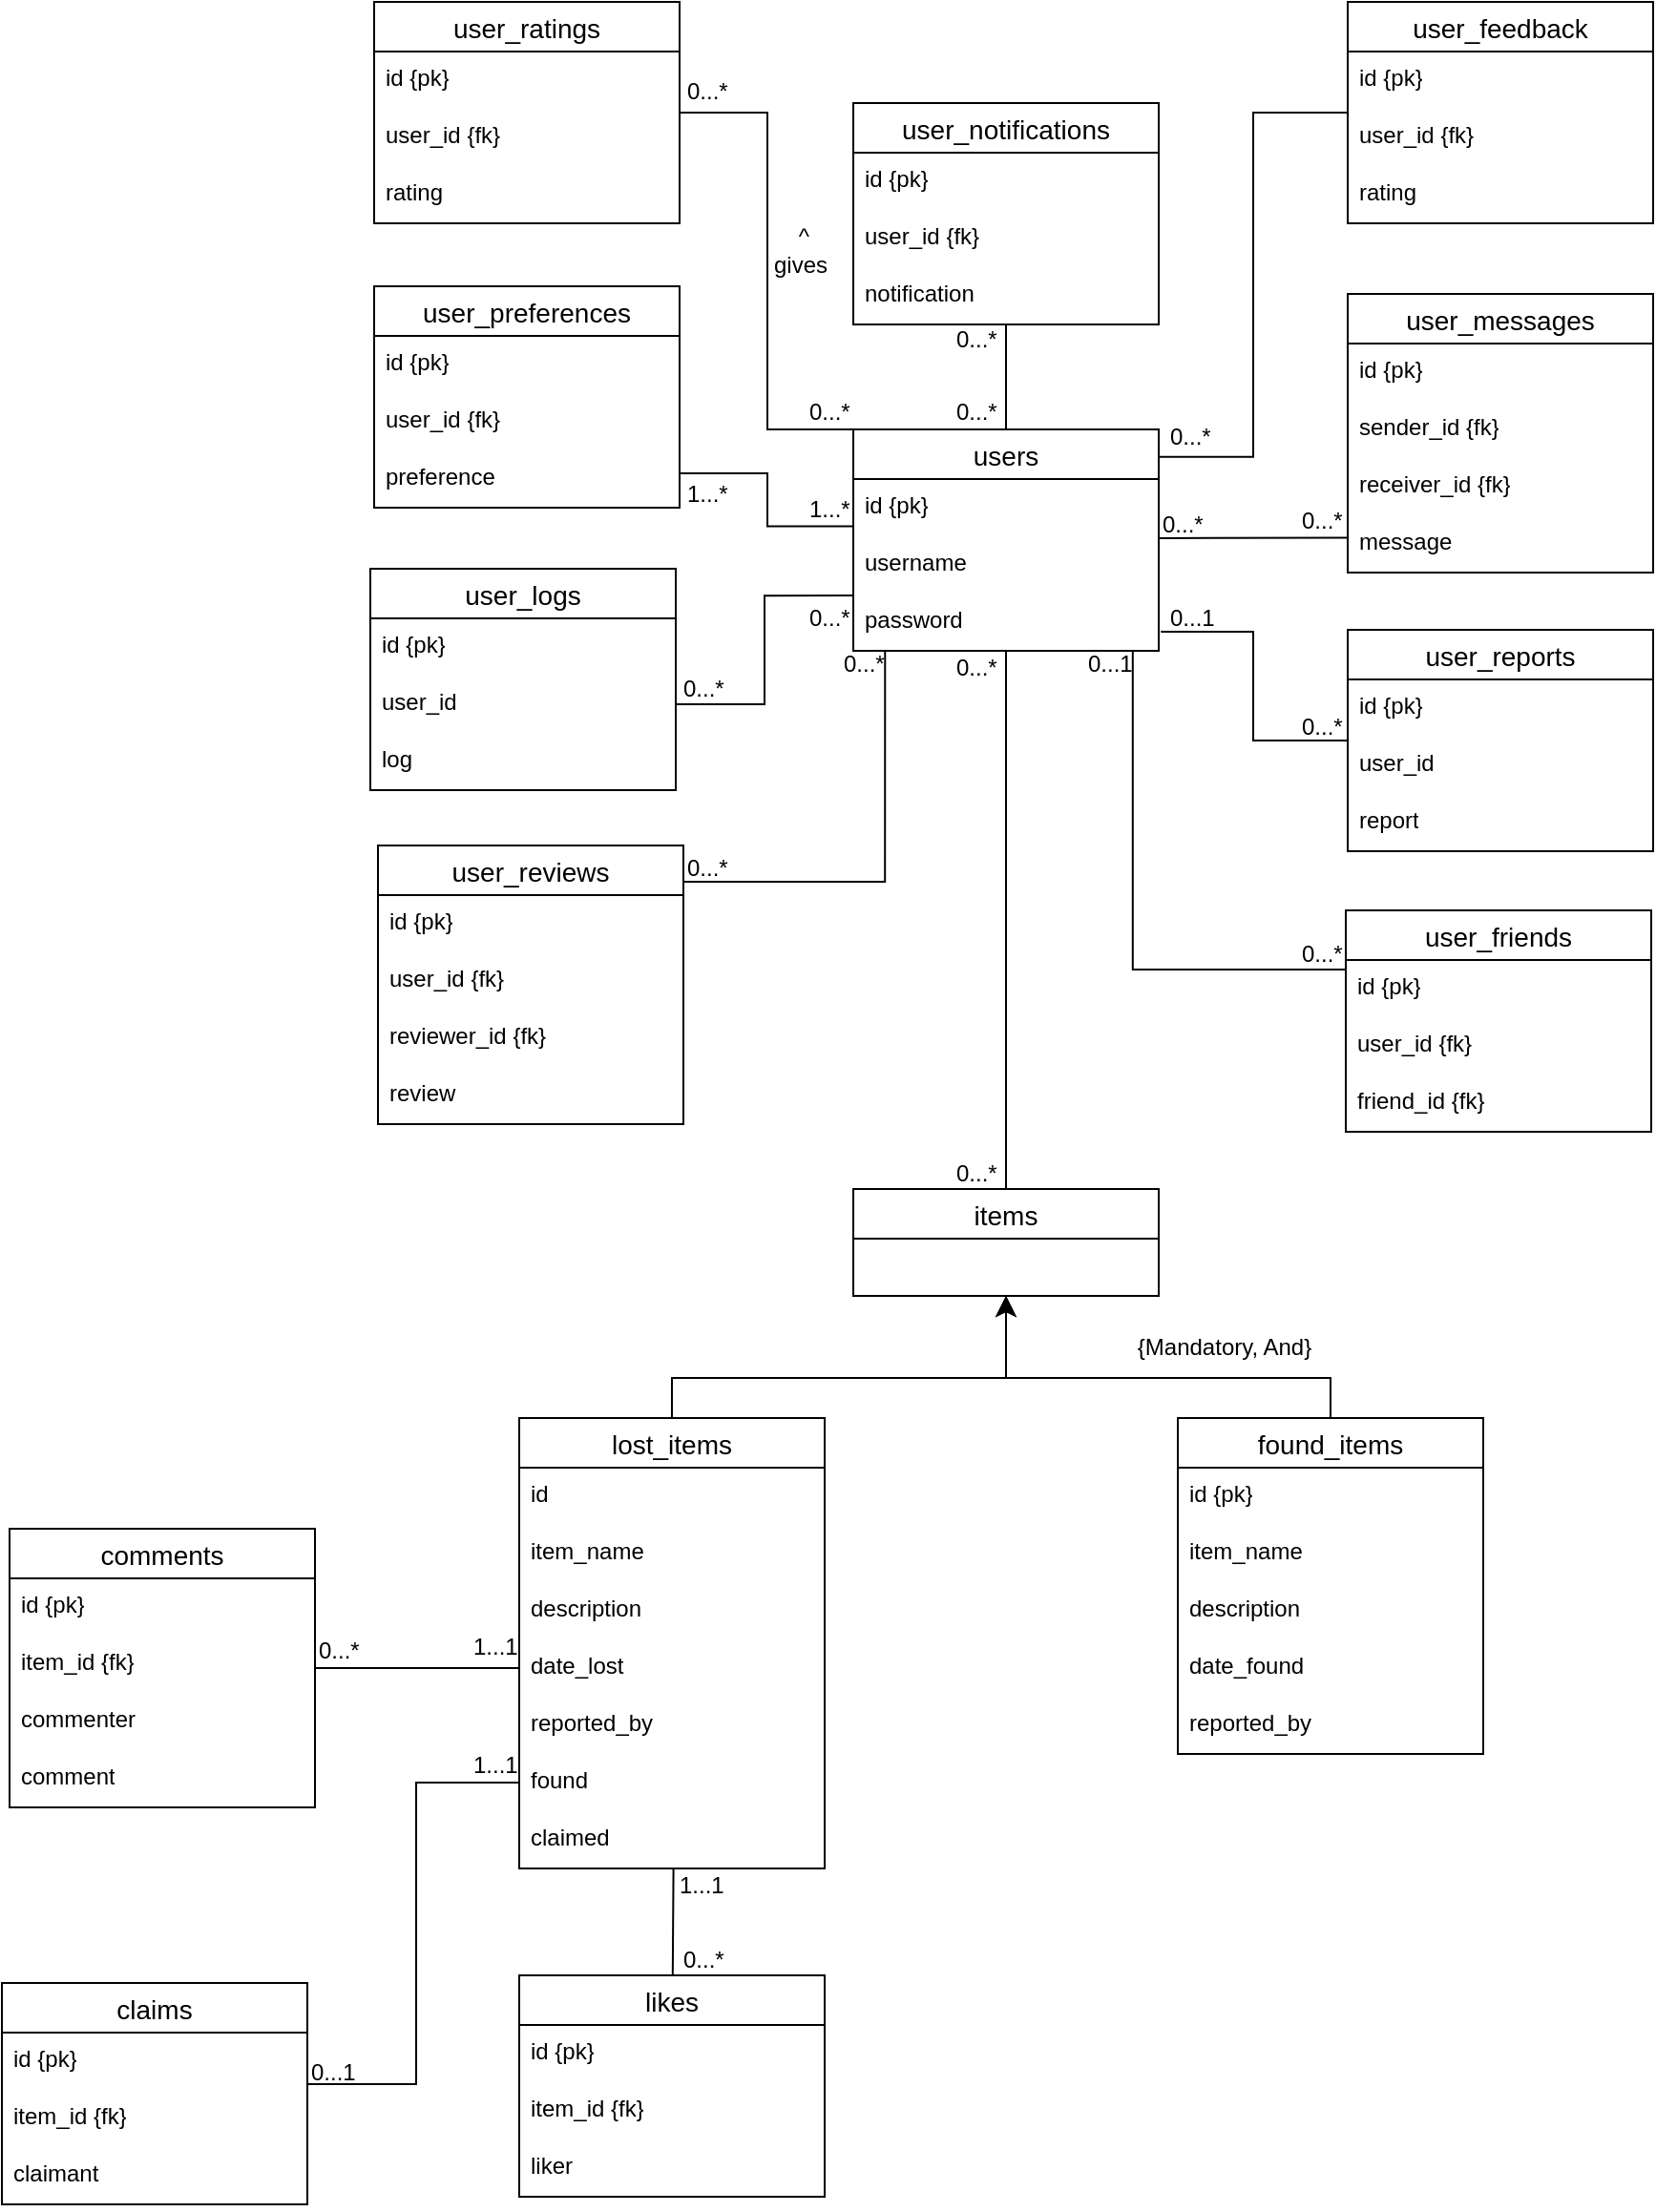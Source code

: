 <mxfile version="24.6.4" type="github">
  <diagram name="Page-1" id="WAtDSe_Ffu0WUTTd2cQb">
    <mxGraphModel dx="1660" dy="1267" grid="0" gridSize="10" guides="1" tooltips="1" connect="1" arrows="1" fold="1" page="0" pageScale="1" pageWidth="850" pageHeight="1100" math="0" shadow="0">
      <root>
        <mxCell id="0" />
        <mxCell id="1" parent="0" />
        <mxCell id="AtO2LviLAu2GmKWsb2TY-115" style="edgeStyle=none;curved=1;rounded=0;orthogonalLoop=1;jettySize=auto;html=1;entryX=0.5;entryY=0;entryDx=0;entryDy=0;fontSize=12;startSize=8;endSize=8;endArrow=none;endFill=0;" edge="1" parent="1" source="AtO2LviLAu2GmKWsb2TY-1" target="AtO2LviLAu2GmKWsb2TY-102">
          <mxGeometry relative="1" as="geometry" />
        </mxCell>
        <mxCell id="AtO2LviLAu2GmKWsb2TY-1" value="users" style="swimlane;fontStyle=0;childLayout=stackLayout;horizontal=1;startSize=26;horizontalStack=0;resizeParent=1;resizeParentMax=0;resizeLast=0;collapsible=1;marginBottom=0;align=center;fontSize=14;" vertex="1" parent="1">
          <mxGeometry x="-255" y="-133" width="160" height="116" as="geometry" />
        </mxCell>
        <mxCell id="AtO2LviLAu2GmKWsb2TY-2" value="id {pk}" style="text;strokeColor=none;fillColor=none;spacingLeft=4;spacingRight=4;overflow=hidden;rotatable=0;points=[[0,0.5],[1,0.5]];portConstraint=eastwest;fontSize=12;whiteSpace=wrap;html=1;" vertex="1" parent="AtO2LviLAu2GmKWsb2TY-1">
          <mxGeometry y="26" width="160" height="30" as="geometry" />
        </mxCell>
        <mxCell id="AtO2LviLAu2GmKWsb2TY-3" value="username" style="text;strokeColor=none;fillColor=none;spacingLeft=4;spacingRight=4;overflow=hidden;rotatable=0;points=[[0,0.5],[1,0.5]];portConstraint=eastwest;fontSize=12;whiteSpace=wrap;html=1;" vertex="1" parent="AtO2LviLAu2GmKWsb2TY-1">
          <mxGeometry y="56" width="160" height="30" as="geometry" />
        </mxCell>
        <mxCell id="AtO2LviLAu2GmKWsb2TY-4" value="password" style="text;strokeColor=none;fillColor=none;spacingLeft=4;spacingRight=4;overflow=hidden;rotatable=0;points=[[0,0.5],[1,0.5]];portConstraint=eastwest;fontSize=12;whiteSpace=wrap;html=1;" vertex="1" parent="AtO2LviLAu2GmKWsb2TY-1">
          <mxGeometry y="86" width="160" height="30" as="geometry" />
        </mxCell>
        <mxCell id="AtO2LviLAu2GmKWsb2TY-106" style="edgeStyle=orthogonalEdgeStyle;rounded=0;orthogonalLoop=1;jettySize=auto;html=1;entryX=0.5;entryY=1;entryDx=0;entryDy=0;fontSize=12;startSize=8;endSize=8;" edge="1" parent="1" source="AtO2LviLAu2GmKWsb2TY-5" target="AtO2LviLAu2GmKWsb2TY-102">
          <mxGeometry relative="1" as="geometry">
            <Array as="points">
              <mxPoint x="-350" y="364" />
              <mxPoint x="-175" y="364" />
            </Array>
          </mxGeometry>
        </mxCell>
        <mxCell id="AtO2LviLAu2GmKWsb2TY-5" value="lost_items" style="swimlane;fontStyle=0;childLayout=stackLayout;horizontal=1;startSize=26;horizontalStack=0;resizeParent=1;resizeParentMax=0;resizeLast=0;collapsible=1;marginBottom=0;align=center;fontSize=14;" vertex="1" parent="1">
          <mxGeometry x="-430" y="385" width="160" height="236" as="geometry" />
        </mxCell>
        <mxCell id="AtO2LviLAu2GmKWsb2TY-6" value="id" style="text;strokeColor=none;fillColor=none;spacingLeft=4;spacingRight=4;overflow=hidden;rotatable=0;points=[[0,0.5],[1,0.5]];portConstraint=eastwest;fontSize=12;whiteSpace=wrap;html=1;" vertex="1" parent="AtO2LviLAu2GmKWsb2TY-5">
          <mxGeometry y="26" width="160" height="30" as="geometry" />
        </mxCell>
        <mxCell id="AtO2LviLAu2GmKWsb2TY-7" value="item_name" style="text;strokeColor=none;fillColor=none;spacingLeft=4;spacingRight=4;overflow=hidden;rotatable=0;points=[[0,0.5],[1,0.5]];portConstraint=eastwest;fontSize=12;whiteSpace=wrap;html=1;" vertex="1" parent="AtO2LviLAu2GmKWsb2TY-5">
          <mxGeometry y="56" width="160" height="30" as="geometry" />
        </mxCell>
        <mxCell id="AtO2LviLAu2GmKWsb2TY-8" value="description" style="text;strokeColor=none;fillColor=none;spacingLeft=4;spacingRight=4;overflow=hidden;rotatable=0;points=[[0,0.5],[1,0.5]];portConstraint=eastwest;fontSize=12;whiteSpace=wrap;html=1;" vertex="1" parent="AtO2LviLAu2GmKWsb2TY-5">
          <mxGeometry y="86" width="160" height="30" as="geometry" />
        </mxCell>
        <mxCell id="AtO2LviLAu2GmKWsb2TY-9" value="date_lost" style="text;strokeColor=none;fillColor=none;spacingLeft=4;spacingRight=4;overflow=hidden;rotatable=0;points=[[0,0.5],[1,0.5]];portConstraint=eastwest;fontSize=12;whiteSpace=wrap;html=1;" vertex="1" parent="AtO2LviLAu2GmKWsb2TY-5">
          <mxGeometry y="116" width="160" height="30" as="geometry" />
        </mxCell>
        <mxCell id="AtO2LviLAu2GmKWsb2TY-10" value="reported_by" style="text;strokeColor=none;fillColor=none;spacingLeft=4;spacingRight=4;overflow=hidden;rotatable=0;points=[[0,0.5],[1,0.5]];portConstraint=eastwest;fontSize=12;whiteSpace=wrap;html=1;" vertex="1" parent="AtO2LviLAu2GmKWsb2TY-5">
          <mxGeometry y="146" width="160" height="30" as="geometry" />
        </mxCell>
        <mxCell id="AtO2LviLAu2GmKWsb2TY-11" value="found" style="text;strokeColor=none;fillColor=none;spacingLeft=4;spacingRight=4;overflow=hidden;rotatable=0;points=[[0,0.5],[1,0.5]];portConstraint=eastwest;fontSize=12;whiteSpace=wrap;html=1;" vertex="1" parent="AtO2LviLAu2GmKWsb2TY-5">
          <mxGeometry y="176" width="160" height="30" as="geometry" />
        </mxCell>
        <mxCell id="AtO2LviLAu2GmKWsb2TY-12" value="claimed" style="text;strokeColor=none;fillColor=none;spacingLeft=4;spacingRight=4;overflow=hidden;rotatable=0;points=[[0,0.5],[1,0.5]];portConstraint=eastwest;fontSize=12;whiteSpace=wrap;html=1;" vertex="1" parent="AtO2LviLAu2GmKWsb2TY-5">
          <mxGeometry y="206" width="160" height="30" as="geometry" />
        </mxCell>
        <mxCell id="AtO2LviLAu2GmKWsb2TY-107" value="{Mandatory, And}" style="edgeStyle=orthogonalEdgeStyle;rounded=0;orthogonalLoop=1;jettySize=auto;html=1;entryX=0.5;entryY=1;entryDx=0;entryDy=0;fontSize=12;startSize=8;endSize=8;" edge="1" parent="1" source="AtO2LviLAu2GmKWsb2TY-13" target="AtO2LviLAu2GmKWsb2TY-102">
          <mxGeometry x="-0.342" y="-16" relative="1" as="geometry">
            <Array as="points">
              <mxPoint x="-5" y="364" />
              <mxPoint x="-175" y="364" />
            </Array>
            <mxPoint as="offset" />
          </mxGeometry>
        </mxCell>
        <mxCell id="AtO2LviLAu2GmKWsb2TY-13" value="found_items" style="swimlane;fontStyle=0;childLayout=stackLayout;horizontal=1;startSize=26;horizontalStack=0;resizeParent=1;resizeParentMax=0;resizeLast=0;collapsible=1;marginBottom=0;align=center;fontSize=14;" vertex="1" parent="1">
          <mxGeometry x="-85" y="385" width="160" height="176" as="geometry" />
        </mxCell>
        <mxCell id="AtO2LviLAu2GmKWsb2TY-14" value="id {pk}" style="text;strokeColor=none;fillColor=none;spacingLeft=4;spacingRight=4;overflow=hidden;rotatable=0;points=[[0,0.5],[1,0.5]];portConstraint=eastwest;fontSize=12;whiteSpace=wrap;html=1;" vertex="1" parent="AtO2LviLAu2GmKWsb2TY-13">
          <mxGeometry y="26" width="160" height="30" as="geometry" />
        </mxCell>
        <mxCell id="AtO2LviLAu2GmKWsb2TY-15" value="item_name" style="text;strokeColor=none;fillColor=none;spacingLeft=4;spacingRight=4;overflow=hidden;rotatable=0;points=[[0,0.5],[1,0.5]];portConstraint=eastwest;fontSize=12;whiteSpace=wrap;html=1;" vertex="1" parent="AtO2LviLAu2GmKWsb2TY-13">
          <mxGeometry y="56" width="160" height="30" as="geometry" />
        </mxCell>
        <mxCell id="AtO2LviLAu2GmKWsb2TY-16" value="description" style="text;strokeColor=none;fillColor=none;spacingLeft=4;spacingRight=4;overflow=hidden;rotatable=0;points=[[0,0.5],[1,0.5]];portConstraint=eastwest;fontSize=12;whiteSpace=wrap;html=1;" vertex="1" parent="AtO2LviLAu2GmKWsb2TY-13">
          <mxGeometry y="86" width="160" height="30" as="geometry" />
        </mxCell>
        <mxCell id="AtO2LviLAu2GmKWsb2TY-17" value="date_found" style="text;strokeColor=none;fillColor=none;spacingLeft=4;spacingRight=4;overflow=hidden;rotatable=0;points=[[0,0.5],[1,0.5]];portConstraint=eastwest;fontSize=12;whiteSpace=wrap;html=1;" vertex="1" parent="AtO2LviLAu2GmKWsb2TY-13">
          <mxGeometry y="116" width="160" height="30" as="geometry" />
        </mxCell>
        <mxCell id="AtO2LviLAu2GmKWsb2TY-18" value="reported_by" style="text;strokeColor=none;fillColor=none;spacingLeft=4;spacingRight=4;overflow=hidden;rotatable=0;points=[[0,0.5],[1,0.5]];portConstraint=eastwest;fontSize=12;whiteSpace=wrap;html=1;" vertex="1" parent="AtO2LviLAu2GmKWsb2TY-13">
          <mxGeometry y="146" width="160" height="30" as="geometry" />
        </mxCell>
        <mxCell id="AtO2LviLAu2GmKWsb2TY-101" style="edgeStyle=orthogonalEdgeStyle;rounded=0;orthogonalLoop=1;jettySize=auto;html=1;entryX=0;entryY=0.5;entryDx=0;entryDy=0;fontSize=12;startSize=8;endSize=8;endArrow=none;endFill=0;" edge="1" parent="1" source="AtO2LviLAu2GmKWsb2TY-19" target="AtO2LviLAu2GmKWsb2TY-11">
          <mxGeometry relative="1" as="geometry">
            <Array as="points">
              <mxPoint x="-484" y="734" />
              <mxPoint x="-484" y="576" />
            </Array>
          </mxGeometry>
        </mxCell>
        <mxCell id="AtO2LviLAu2GmKWsb2TY-19" value="claims" style="swimlane;fontStyle=0;childLayout=stackLayout;horizontal=1;startSize=26;horizontalStack=0;resizeParent=1;resizeParentMax=0;resizeLast=0;collapsible=1;marginBottom=0;align=center;fontSize=14;" vertex="1" parent="1">
          <mxGeometry x="-701" y="681" width="160" height="116" as="geometry" />
        </mxCell>
        <mxCell id="AtO2LviLAu2GmKWsb2TY-20" value="id {pk}" style="text;strokeColor=none;fillColor=none;spacingLeft=4;spacingRight=4;overflow=hidden;rotatable=0;points=[[0,0.5],[1,0.5]];portConstraint=eastwest;fontSize=12;whiteSpace=wrap;html=1;" vertex="1" parent="AtO2LviLAu2GmKWsb2TY-19">
          <mxGeometry y="26" width="160" height="30" as="geometry" />
        </mxCell>
        <mxCell id="AtO2LviLAu2GmKWsb2TY-21" value="item_id {fk}" style="text;strokeColor=none;fillColor=none;spacingLeft=4;spacingRight=4;overflow=hidden;rotatable=0;points=[[0,0.5],[1,0.5]];portConstraint=eastwest;fontSize=12;whiteSpace=wrap;html=1;" vertex="1" parent="AtO2LviLAu2GmKWsb2TY-19">
          <mxGeometry y="56" width="160" height="30" as="geometry" />
        </mxCell>
        <mxCell id="AtO2LviLAu2GmKWsb2TY-22" value="claimant" style="text;strokeColor=none;fillColor=none;spacingLeft=4;spacingRight=4;overflow=hidden;rotatable=0;points=[[0,0.5],[1,0.5]];portConstraint=eastwest;fontSize=12;whiteSpace=wrap;html=1;" vertex="1" parent="AtO2LviLAu2GmKWsb2TY-19">
          <mxGeometry y="86" width="160" height="30" as="geometry" />
        </mxCell>
        <mxCell id="AtO2LviLAu2GmKWsb2TY-32" style="edgeStyle=none;curved=1;rounded=0;orthogonalLoop=1;jettySize=auto;html=1;entryX=0;entryY=0.5;entryDx=0;entryDy=0;fontSize=12;startSize=8;endSize=8;endArrow=none;endFill=0;" edge="1" parent="1" source="AtO2LviLAu2GmKWsb2TY-25" target="AtO2LviLAu2GmKWsb2TY-9">
          <mxGeometry relative="1" as="geometry" />
        </mxCell>
        <mxCell id="AtO2LviLAu2GmKWsb2TY-25" value="comments" style="swimlane;fontStyle=0;childLayout=stackLayout;horizontal=1;startSize=26;horizontalStack=0;resizeParent=1;resizeParentMax=0;resizeLast=0;collapsible=1;marginBottom=0;align=center;fontSize=14;" vertex="1" parent="1">
          <mxGeometry x="-697" y="443" width="160" height="146" as="geometry" />
        </mxCell>
        <mxCell id="AtO2LviLAu2GmKWsb2TY-26" value="id {pk}" style="text;strokeColor=none;fillColor=none;spacingLeft=4;spacingRight=4;overflow=hidden;rotatable=0;points=[[0,0.5],[1,0.5]];portConstraint=eastwest;fontSize=12;whiteSpace=wrap;html=1;" vertex="1" parent="AtO2LviLAu2GmKWsb2TY-25">
          <mxGeometry y="26" width="160" height="30" as="geometry" />
        </mxCell>
        <mxCell id="AtO2LviLAu2GmKWsb2TY-27" value="item_id {fk}" style="text;strokeColor=none;fillColor=none;spacingLeft=4;spacingRight=4;overflow=hidden;rotatable=0;points=[[0,0.5],[1,0.5]];portConstraint=eastwest;fontSize=12;whiteSpace=wrap;html=1;" vertex="1" parent="AtO2LviLAu2GmKWsb2TY-25">
          <mxGeometry y="56" width="160" height="30" as="geometry" />
        </mxCell>
        <mxCell id="AtO2LviLAu2GmKWsb2TY-28" value="commenter" style="text;strokeColor=none;fillColor=none;spacingLeft=4;spacingRight=4;overflow=hidden;rotatable=0;points=[[0,0.5],[1,0.5]];portConstraint=eastwest;fontSize=12;whiteSpace=wrap;html=1;" vertex="1" parent="AtO2LviLAu2GmKWsb2TY-25">
          <mxGeometry y="86" width="160" height="30" as="geometry" />
        </mxCell>
        <mxCell id="AtO2LviLAu2GmKWsb2TY-29" value="comment" style="text;strokeColor=none;fillColor=none;spacingLeft=4;spacingRight=4;overflow=hidden;rotatable=0;points=[[0,0.5],[1,0.5]];portConstraint=eastwest;fontSize=12;whiteSpace=wrap;html=1;" vertex="1" parent="AtO2LviLAu2GmKWsb2TY-25">
          <mxGeometry y="116" width="160" height="30" as="geometry" />
        </mxCell>
        <mxCell id="AtO2LviLAu2GmKWsb2TY-33" value="likes" style="swimlane;fontStyle=0;childLayout=stackLayout;horizontal=1;startSize=26;horizontalStack=0;resizeParent=1;resizeParentMax=0;resizeLast=0;collapsible=1;marginBottom=0;align=center;fontSize=14;" vertex="1" parent="1">
          <mxGeometry x="-430" y="677" width="160" height="116" as="geometry" />
        </mxCell>
        <mxCell id="AtO2LviLAu2GmKWsb2TY-34" value="id {pk}" style="text;strokeColor=none;fillColor=none;spacingLeft=4;spacingRight=4;overflow=hidden;rotatable=0;points=[[0,0.5],[1,0.5]];portConstraint=eastwest;fontSize=12;whiteSpace=wrap;html=1;" vertex="1" parent="AtO2LviLAu2GmKWsb2TY-33">
          <mxGeometry y="26" width="160" height="30" as="geometry" />
        </mxCell>
        <mxCell id="AtO2LviLAu2GmKWsb2TY-35" value="item_id {fk}" style="text;strokeColor=none;fillColor=none;spacingLeft=4;spacingRight=4;overflow=hidden;rotatable=0;points=[[0,0.5],[1,0.5]];portConstraint=eastwest;fontSize=12;whiteSpace=wrap;html=1;" vertex="1" parent="AtO2LviLAu2GmKWsb2TY-33">
          <mxGeometry y="56" width="160" height="30" as="geometry" />
        </mxCell>
        <mxCell id="AtO2LviLAu2GmKWsb2TY-36" value="liker" style="text;strokeColor=none;fillColor=none;spacingLeft=4;spacingRight=4;overflow=hidden;rotatable=0;points=[[0,0.5],[1,0.5]];portConstraint=eastwest;fontSize=12;whiteSpace=wrap;html=1;" vertex="1" parent="AtO2LviLAu2GmKWsb2TY-33">
          <mxGeometry y="86" width="160" height="30" as="geometry" />
        </mxCell>
        <mxCell id="AtO2LviLAu2GmKWsb2TY-37" style="edgeStyle=none;curved=1;rounded=0;orthogonalLoop=1;jettySize=auto;html=1;entryX=0.505;entryY=0.987;entryDx=0;entryDy=0;entryPerimeter=0;fontSize=12;startSize=8;endSize=8;endArrow=none;endFill=0;" edge="1" parent="1" source="AtO2LviLAu2GmKWsb2TY-33" target="AtO2LviLAu2GmKWsb2TY-12">
          <mxGeometry relative="1" as="geometry" />
        </mxCell>
        <mxCell id="AtO2LviLAu2GmKWsb2TY-38" value="user_preferences" style="swimlane;fontStyle=0;childLayout=stackLayout;horizontal=1;startSize=26;horizontalStack=0;resizeParent=1;resizeParentMax=0;resizeLast=0;collapsible=1;marginBottom=0;align=center;fontSize=14;" vertex="1" parent="1">
          <mxGeometry x="-506" y="-208" width="160" height="116" as="geometry" />
        </mxCell>
        <mxCell id="AtO2LviLAu2GmKWsb2TY-39" value="id {pk}" style="text;strokeColor=none;fillColor=none;spacingLeft=4;spacingRight=4;overflow=hidden;rotatable=0;points=[[0,0.5],[1,0.5]];portConstraint=eastwest;fontSize=12;whiteSpace=wrap;html=1;" vertex="1" parent="AtO2LviLAu2GmKWsb2TY-38">
          <mxGeometry y="26" width="160" height="30" as="geometry" />
        </mxCell>
        <mxCell id="AtO2LviLAu2GmKWsb2TY-40" value="user_id {fk}" style="text;strokeColor=none;fillColor=none;spacingLeft=4;spacingRight=4;overflow=hidden;rotatable=0;points=[[0,0.5],[1,0.5]];portConstraint=eastwest;fontSize=12;whiteSpace=wrap;html=1;" vertex="1" parent="AtO2LviLAu2GmKWsb2TY-38">
          <mxGeometry y="56" width="160" height="30" as="geometry" />
        </mxCell>
        <mxCell id="AtO2LviLAu2GmKWsb2TY-41" value="preference" style="text;strokeColor=none;fillColor=none;spacingLeft=4;spacingRight=4;overflow=hidden;rotatable=0;points=[[0,0.5],[1,0.5]];portConstraint=eastwest;fontSize=12;whiteSpace=wrap;html=1;" vertex="1" parent="AtO2LviLAu2GmKWsb2TY-38">
          <mxGeometry y="86" width="160" height="30" as="geometry" />
        </mxCell>
        <mxCell id="AtO2LviLAu2GmKWsb2TY-59" style="edgeStyle=none;curved=1;rounded=0;orthogonalLoop=1;jettySize=auto;html=1;entryX=0.5;entryY=0;entryDx=0;entryDy=0;fontSize=12;startSize=8;endSize=8;endArrow=none;endFill=0;" edge="1" parent="1" source="AtO2LviLAu2GmKWsb2TY-55" target="AtO2LviLAu2GmKWsb2TY-1">
          <mxGeometry relative="1" as="geometry" />
        </mxCell>
        <mxCell id="AtO2LviLAu2GmKWsb2TY-55" value="user_notifications" style="swimlane;fontStyle=0;childLayout=stackLayout;horizontal=1;startSize=26;horizontalStack=0;resizeParent=1;resizeParentMax=0;resizeLast=0;collapsible=1;marginBottom=0;align=center;fontSize=14;" vertex="1" parent="1">
          <mxGeometry x="-255" y="-304" width="160" height="116" as="geometry" />
        </mxCell>
        <mxCell id="AtO2LviLAu2GmKWsb2TY-56" value="id {pk}" style="text;strokeColor=none;fillColor=none;spacingLeft=4;spacingRight=4;overflow=hidden;rotatable=0;points=[[0,0.5],[1,0.5]];portConstraint=eastwest;fontSize=12;whiteSpace=wrap;html=1;" vertex="1" parent="AtO2LviLAu2GmKWsb2TY-55">
          <mxGeometry y="26" width="160" height="30" as="geometry" />
        </mxCell>
        <mxCell id="AtO2LviLAu2GmKWsb2TY-57" value="user_id {fk}" style="text;strokeColor=none;fillColor=none;spacingLeft=4;spacingRight=4;overflow=hidden;rotatable=0;points=[[0,0.5],[1,0.5]];portConstraint=eastwest;fontSize=12;whiteSpace=wrap;html=1;" vertex="1" parent="AtO2LviLAu2GmKWsb2TY-55">
          <mxGeometry y="56" width="160" height="30" as="geometry" />
        </mxCell>
        <mxCell id="AtO2LviLAu2GmKWsb2TY-58" value="notification" style="text;strokeColor=none;fillColor=none;spacingLeft=4;spacingRight=4;overflow=hidden;rotatable=0;points=[[0,0.5],[1,0.5]];portConstraint=eastwest;fontSize=12;whiteSpace=wrap;html=1;" vertex="1" parent="AtO2LviLAu2GmKWsb2TY-55">
          <mxGeometry y="86" width="160" height="30" as="geometry" />
        </mxCell>
        <mxCell id="AtO2LviLAu2GmKWsb2TY-69" style="edgeStyle=none;curved=1;rounded=0;orthogonalLoop=1;jettySize=auto;html=1;entryX=0.998;entryY=0.033;entryDx=0;entryDy=0;fontSize=12;startSize=8;endSize=8;exitX=0.001;exitY=0.393;exitDx=0;exitDy=0;exitPerimeter=0;entryPerimeter=0;endArrow=none;endFill=0;" edge="1" parent="1" source="AtO2LviLAu2GmKWsb2TY-68" target="AtO2LviLAu2GmKWsb2TY-3">
          <mxGeometry relative="1" as="geometry" />
        </mxCell>
        <mxCell id="AtO2LviLAu2GmKWsb2TY-64" value="user_messages" style="swimlane;fontStyle=0;childLayout=stackLayout;horizontal=1;startSize=26;horizontalStack=0;resizeParent=1;resizeParentMax=0;resizeLast=0;collapsible=1;marginBottom=0;align=center;fontSize=14;" vertex="1" parent="1">
          <mxGeometry x="4" y="-204" width="160" height="146" as="geometry" />
        </mxCell>
        <mxCell id="AtO2LviLAu2GmKWsb2TY-65" value="id {pk}" style="text;strokeColor=none;fillColor=none;spacingLeft=4;spacingRight=4;overflow=hidden;rotatable=0;points=[[0,0.5],[1,0.5]];portConstraint=eastwest;fontSize=12;whiteSpace=wrap;html=1;" vertex="1" parent="AtO2LviLAu2GmKWsb2TY-64">
          <mxGeometry y="26" width="160" height="30" as="geometry" />
        </mxCell>
        <mxCell id="AtO2LviLAu2GmKWsb2TY-66" value="sender_id {fk}" style="text;strokeColor=none;fillColor=none;spacingLeft=4;spacingRight=4;overflow=hidden;rotatable=0;points=[[0,0.5],[1,0.5]];portConstraint=eastwest;fontSize=12;whiteSpace=wrap;html=1;" vertex="1" parent="AtO2LviLAu2GmKWsb2TY-64">
          <mxGeometry y="56" width="160" height="30" as="geometry" />
        </mxCell>
        <mxCell id="AtO2LviLAu2GmKWsb2TY-67" value="receiver_id {fk}" style="text;strokeColor=none;fillColor=none;spacingLeft=4;spacingRight=4;overflow=hidden;rotatable=0;points=[[0,0.5],[1,0.5]];portConstraint=eastwest;fontSize=12;whiteSpace=wrap;html=1;" vertex="1" parent="AtO2LviLAu2GmKWsb2TY-64">
          <mxGeometry y="86" width="160" height="30" as="geometry" />
        </mxCell>
        <mxCell id="AtO2LviLAu2GmKWsb2TY-68" value="message" style="text;strokeColor=none;fillColor=none;spacingLeft=4;spacingRight=4;overflow=hidden;rotatable=0;points=[[0,0.5],[1,0.5]];portConstraint=eastwest;fontSize=12;whiteSpace=wrap;html=1;" vertex="1" parent="AtO2LviLAu2GmKWsb2TY-64">
          <mxGeometry y="116" width="160" height="30" as="geometry" />
        </mxCell>
        <mxCell id="AtO2LviLAu2GmKWsb2TY-70" value="user_friends" style="swimlane;fontStyle=0;childLayout=stackLayout;horizontal=1;startSize=26;horizontalStack=0;resizeParent=1;resizeParentMax=0;resizeLast=0;collapsible=1;marginBottom=0;align=center;fontSize=14;" vertex="1" parent="1">
          <mxGeometry x="3" y="119" width="160" height="116" as="geometry" />
        </mxCell>
        <mxCell id="AtO2LviLAu2GmKWsb2TY-71" value="id {pk}" style="text;strokeColor=none;fillColor=none;spacingLeft=4;spacingRight=4;overflow=hidden;rotatable=0;points=[[0,0.5],[1,0.5]];portConstraint=eastwest;fontSize=12;whiteSpace=wrap;html=1;" vertex="1" parent="AtO2LviLAu2GmKWsb2TY-70">
          <mxGeometry y="26" width="160" height="30" as="geometry" />
        </mxCell>
        <mxCell id="AtO2LviLAu2GmKWsb2TY-72" value="user_id {fk}" style="text;strokeColor=none;fillColor=none;spacingLeft=4;spacingRight=4;overflow=hidden;rotatable=0;points=[[0,0.5],[1,0.5]];portConstraint=eastwest;fontSize=12;whiteSpace=wrap;html=1;" vertex="1" parent="AtO2LviLAu2GmKWsb2TY-70">
          <mxGeometry y="56" width="160" height="30" as="geometry" />
        </mxCell>
        <mxCell id="AtO2LviLAu2GmKWsb2TY-73" value="friend_id {fk}" style="text;strokeColor=none;fillColor=none;spacingLeft=4;spacingRight=4;overflow=hidden;rotatable=0;points=[[0,0.5],[1,0.5]];portConstraint=eastwest;fontSize=12;whiteSpace=wrap;html=1;" vertex="1" parent="AtO2LviLAu2GmKWsb2TY-70">
          <mxGeometry y="86" width="160" height="30" as="geometry" />
        </mxCell>
        <mxCell id="AtO2LviLAu2GmKWsb2TY-74" style="edgeStyle=orthogonalEdgeStyle;rounded=0;orthogonalLoop=1;jettySize=auto;html=1;entryX=0.915;entryY=0.986;entryDx=0;entryDy=0;entryPerimeter=0;fontSize=12;startSize=8;endSize=8;endArrow=none;endFill=0;" edge="1" parent="1" source="AtO2LviLAu2GmKWsb2TY-70" target="AtO2LviLAu2GmKWsb2TY-4">
          <mxGeometry relative="1" as="geometry">
            <Array as="points">
              <mxPoint x="-109" y="150" />
            </Array>
          </mxGeometry>
        </mxCell>
        <mxCell id="AtO2LviLAu2GmKWsb2TY-75" value="user_logs" style="swimlane;fontStyle=0;childLayout=stackLayout;horizontal=1;startSize=26;horizontalStack=0;resizeParent=1;resizeParentMax=0;resizeLast=0;collapsible=1;marginBottom=0;align=center;fontSize=14;" vertex="1" parent="1">
          <mxGeometry x="-508" y="-60" width="160" height="116" as="geometry" />
        </mxCell>
        <mxCell id="AtO2LviLAu2GmKWsb2TY-76" value="id {pk}" style="text;strokeColor=none;fillColor=none;spacingLeft=4;spacingRight=4;overflow=hidden;rotatable=0;points=[[0,0.5],[1,0.5]];portConstraint=eastwest;fontSize=12;whiteSpace=wrap;html=1;" vertex="1" parent="AtO2LviLAu2GmKWsb2TY-75">
          <mxGeometry y="26" width="160" height="30" as="geometry" />
        </mxCell>
        <mxCell id="AtO2LviLAu2GmKWsb2TY-77" value="user_id" style="text;strokeColor=none;fillColor=none;spacingLeft=4;spacingRight=4;overflow=hidden;rotatable=0;points=[[0,0.5],[1,0.5]];portConstraint=eastwest;fontSize=12;whiteSpace=wrap;html=1;" vertex="1" parent="AtO2LviLAu2GmKWsb2TY-75">
          <mxGeometry y="56" width="160" height="30" as="geometry" />
        </mxCell>
        <mxCell id="AtO2LviLAu2GmKWsb2TY-78" value="log" style="text;strokeColor=none;fillColor=none;spacingLeft=4;spacingRight=4;overflow=hidden;rotatable=0;points=[[0,0.5],[1,0.5]];portConstraint=eastwest;fontSize=12;whiteSpace=wrap;html=1;" vertex="1" parent="AtO2LviLAu2GmKWsb2TY-75">
          <mxGeometry y="86" width="160" height="30" as="geometry" />
        </mxCell>
        <mxCell id="AtO2LviLAu2GmKWsb2TY-80" value="user_reports" style="swimlane;fontStyle=0;childLayout=stackLayout;horizontal=1;startSize=26;horizontalStack=0;resizeParent=1;resizeParentMax=0;resizeLast=0;collapsible=1;marginBottom=0;align=center;fontSize=14;" vertex="1" parent="1">
          <mxGeometry x="4" y="-28" width="160" height="116" as="geometry" />
        </mxCell>
        <mxCell id="AtO2LviLAu2GmKWsb2TY-81" value="id {pk}" style="text;strokeColor=none;fillColor=none;spacingLeft=4;spacingRight=4;overflow=hidden;rotatable=0;points=[[0,0.5],[1,0.5]];portConstraint=eastwest;fontSize=12;whiteSpace=wrap;html=1;" vertex="1" parent="AtO2LviLAu2GmKWsb2TY-80">
          <mxGeometry y="26" width="160" height="30" as="geometry" />
        </mxCell>
        <mxCell id="AtO2LviLAu2GmKWsb2TY-82" value="user_id" style="text;strokeColor=none;fillColor=none;spacingLeft=4;spacingRight=4;overflow=hidden;rotatable=0;points=[[0,0.5],[1,0.5]];portConstraint=eastwest;fontSize=12;whiteSpace=wrap;html=1;" vertex="1" parent="AtO2LviLAu2GmKWsb2TY-80">
          <mxGeometry y="56" width="160" height="30" as="geometry" />
        </mxCell>
        <mxCell id="AtO2LviLAu2GmKWsb2TY-83" value="report" style="text;strokeColor=none;fillColor=none;spacingLeft=4;spacingRight=4;overflow=hidden;rotatable=0;points=[[0,0.5],[1,0.5]];portConstraint=eastwest;fontSize=12;whiteSpace=wrap;html=1;" vertex="1" parent="AtO2LviLAu2GmKWsb2TY-80">
          <mxGeometry y="86" width="160" height="30" as="geometry" />
        </mxCell>
        <mxCell id="AtO2LviLAu2GmKWsb2TY-84" style="edgeStyle=orthogonalEdgeStyle;rounded=0;orthogonalLoop=1;jettySize=auto;html=1;entryX=1.007;entryY=0.667;entryDx=0;entryDy=0;entryPerimeter=0;fontSize=12;startSize=8;endSize=8;endArrow=none;endFill=0;" edge="1" parent="1" source="AtO2LviLAu2GmKWsb2TY-80" target="AtO2LviLAu2GmKWsb2TY-4">
          <mxGeometry relative="1" as="geometry" />
        </mxCell>
        <mxCell id="AtO2LviLAu2GmKWsb2TY-85" value="user_feedback" style="swimlane;fontStyle=0;childLayout=stackLayout;horizontal=1;startSize=26;horizontalStack=0;resizeParent=1;resizeParentMax=0;resizeLast=0;collapsible=1;marginBottom=0;align=center;fontSize=14;" vertex="1" parent="1">
          <mxGeometry x="4" y="-357" width="160" height="116" as="geometry" />
        </mxCell>
        <mxCell id="AtO2LviLAu2GmKWsb2TY-86" value="id {pk}" style="text;strokeColor=none;fillColor=none;spacingLeft=4;spacingRight=4;overflow=hidden;rotatable=0;points=[[0,0.5],[1,0.5]];portConstraint=eastwest;fontSize=12;whiteSpace=wrap;html=1;" vertex="1" parent="AtO2LviLAu2GmKWsb2TY-85">
          <mxGeometry y="26" width="160" height="30" as="geometry" />
        </mxCell>
        <mxCell id="AtO2LviLAu2GmKWsb2TY-87" value="user_id {fk}" style="text;strokeColor=none;fillColor=none;spacingLeft=4;spacingRight=4;overflow=hidden;rotatable=0;points=[[0,0.5],[1,0.5]];portConstraint=eastwest;fontSize=12;whiteSpace=wrap;html=1;" vertex="1" parent="AtO2LviLAu2GmKWsb2TY-85">
          <mxGeometry y="56" width="160" height="30" as="geometry" />
        </mxCell>
        <mxCell id="AtO2LviLAu2GmKWsb2TY-88" value="rating" style="text;strokeColor=none;fillColor=none;spacingLeft=4;spacingRight=4;overflow=hidden;rotatable=0;points=[[0,0.5],[1,0.5]];portConstraint=eastwest;fontSize=12;whiteSpace=wrap;html=1;" vertex="1" parent="AtO2LviLAu2GmKWsb2TY-85">
          <mxGeometry y="86" width="160" height="30" as="geometry" />
        </mxCell>
        <mxCell id="AtO2LviLAu2GmKWsb2TY-98" value="&lt;div&gt;&amp;nbsp;^&lt;/div&gt;gives" style="edgeStyle=orthogonalEdgeStyle;rounded=0;orthogonalLoop=1;jettySize=auto;html=1;entryX=0;entryY=0;entryDx=0;entryDy=0;fontSize=12;startSize=8;endSize=8;endArrow=none;endFill=0;" edge="1" parent="1" source="AtO2LviLAu2GmKWsb2TY-90" target="AtO2LviLAu2GmKWsb2TY-1">
          <mxGeometry x="-0.082" y="17" relative="1" as="geometry">
            <Array as="points">
              <mxPoint x="-300" y="-299" />
              <mxPoint x="-300" y="-133" />
            </Array>
            <mxPoint as="offset" />
          </mxGeometry>
        </mxCell>
        <mxCell id="AtO2LviLAu2GmKWsb2TY-90" value="user_ratings" style="swimlane;fontStyle=0;childLayout=stackLayout;horizontal=1;startSize=26;horizontalStack=0;resizeParent=1;resizeParentMax=0;resizeLast=0;collapsible=1;marginBottom=0;align=center;fontSize=14;" vertex="1" parent="1">
          <mxGeometry x="-506" y="-357" width="160" height="116" as="geometry" />
        </mxCell>
        <mxCell id="AtO2LviLAu2GmKWsb2TY-91" value="id {pk}" style="text;strokeColor=none;fillColor=none;spacingLeft=4;spacingRight=4;overflow=hidden;rotatable=0;points=[[0,0.5],[1,0.5]];portConstraint=eastwest;fontSize=12;whiteSpace=wrap;html=1;" vertex="1" parent="AtO2LviLAu2GmKWsb2TY-90">
          <mxGeometry y="26" width="160" height="30" as="geometry" />
        </mxCell>
        <mxCell id="AtO2LviLAu2GmKWsb2TY-92" value="user_id {fk}" style="text;strokeColor=none;fillColor=none;spacingLeft=4;spacingRight=4;overflow=hidden;rotatable=0;points=[[0,0.5],[1,0.5]];portConstraint=eastwest;fontSize=12;whiteSpace=wrap;html=1;" vertex="1" parent="AtO2LviLAu2GmKWsb2TY-90">
          <mxGeometry y="56" width="160" height="30" as="geometry" />
        </mxCell>
        <mxCell id="AtO2LviLAu2GmKWsb2TY-93" value="rating" style="text;strokeColor=none;fillColor=none;spacingLeft=4;spacingRight=4;overflow=hidden;rotatable=0;points=[[0,0.5],[1,0.5]];portConstraint=eastwest;fontSize=12;whiteSpace=wrap;html=1;" vertex="1" parent="AtO2LviLAu2GmKWsb2TY-90">
          <mxGeometry y="86" width="160" height="30" as="geometry" />
        </mxCell>
        <mxCell id="AtO2LviLAu2GmKWsb2TY-94" value="user_reviews" style="swimlane;fontStyle=0;childLayout=stackLayout;horizontal=1;startSize=26;horizontalStack=0;resizeParent=1;resizeParentMax=0;resizeLast=0;collapsible=1;marginBottom=0;align=center;fontSize=14;" vertex="1" parent="1">
          <mxGeometry x="-504" y="85" width="160" height="146" as="geometry" />
        </mxCell>
        <mxCell id="AtO2LviLAu2GmKWsb2TY-95" value="id {pk}" style="text;strokeColor=none;fillColor=none;spacingLeft=4;spacingRight=4;overflow=hidden;rotatable=0;points=[[0,0.5],[1,0.5]];portConstraint=eastwest;fontSize=12;whiteSpace=wrap;html=1;" vertex="1" parent="AtO2LviLAu2GmKWsb2TY-94">
          <mxGeometry y="26" width="160" height="30" as="geometry" />
        </mxCell>
        <mxCell id="AtO2LviLAu2GmKWsb2TY-96" value="user_id {fk}" style="text;strokeColor=none;fillColor=none;spacingLeft=4;spacingRight=4;overflow=hidden;rotatable=0;points=[[0,0.5],[1,0.5]];portConstraint=eastwest;fontSize=12;whiteSpace=wrap;html=1;" vertex="1" parent="AtO2LviLAu2GmKWsb2TY-94">
          <mxGeometry y="56" width="160" height="30" as="geometry" />
        </mxCell>
        <mxCell id="AtO2LviLAu2GmKWsb2TY-97" value="reviewer_id {fk}" style="text;strokeColor=none;fillColor=none;spacingLeft=4;spacingRight=4;overflow=hidden;rotatable=0;points=[[0,0.5],[1,0.5]];portConstraint=eastwest;fontSize=12;whiteSpace=wrap;html=1;" vertex="1" parent="AtO2LviLAu2GmKWsb2TY-94">
          <mxGeometry y="86" width="160" height="30" as="geometry" />
        </mxCell>
        <mxCell id="AtO2LviLAu2GmKWsb2TY-99" value="review" style="text;strokeColor=none;fillColor=none;spacingLeft=4;spacingRight=4;overflow=hidden;rotatable=0;points=[[0,0.5],[1,0.5]];portConstraint=eastwest;fontSize=12;whiteSpace=wrap;html=1;" vertex="1" parent="AtO2LviLAu2GmKWsb2TY-94">
          <mxGeometry y="116" width="160" height="30" as="geometry" />
        </mxCell>
        <mxCell id="AtO2LviLAu2GmKWsb2TY-102" value="items" style="swimlane;fontStyle=0;childLayout=stackLayout;horizontal=1;startSize=26;horizontalStack=0;resizeParent=1;resizeParentMax=0;resizeLast=0;collapsible=1;marginBottom=0;align=center;fontSize=14;" vertex="1" parent="1">
          <mxGeometry x="-255" y="265" width="160" height="56" as="geometry" />
        </mxCell>
        <mxCell id="AtO2LviLAu2GmKWsb2TY-111" style="edgeStyle=orthogonalEdgeStyle;rounded=0;orthogonalLoop=1;jettySize=auto;html=1;entryX=0.001;entryY=0.824;entryDx=0;entryDy=0;entryPerimeter=0;fontSize=12;startSize=8;endSize=8;endArrow=none;endFill=0;" edge="1" parent="1" source="AtO2LviLAu2GmKWsb2TY-40" target="AtO2LviLAu2GmKWsb2TY-2">
          <mxGeometry relative="1" as="geometry">
            <Array as="points">
              <mxPoint x="-346" y="-110" />
              <mxPoint x="-300" y="-110" />
              <mxPoint x="-300" y="-82" />
            </Array>
          </mxGeometry>
        </mxCell>
        <mxCell id="AtO2LviLAu2GmKWsb2TY-112" style="edgeStyle=orthogonalEdgeStyle;rounded=0;orthogonalLoop=1;jettySize=auto;html=1;entryX=-0.002;entryY=0.035;entryDx=0;entryDy=0;entryPerimeter=0;fontSize=12;startSize=8;endSize=8;endArrow=none;endFill=0;" edge="1" parent="1" source="AtO2LviLAu2GmKWsb2TY-77" target="AtO2LviLAu2GmKWsb2TY-4">
          <mxGeometry relative="1" as="geometry" />
        </mxCell>
        <mxCell id="AtO2LviLAu2GmKWsb2TY-113" style="edgeStyle=orthogonalEdgeStyle;rounded=0;orthogonalLoop=1;jettySize=auto;html=1;entryX=0.104;entryY=1.015;entryDx=0;entryDy=0;entryPerimeter=0;fontSize=12;startSize=8;endSize=8;endArrow=none;endFill=0;" edge="1" parent="1" source="AtO2LviLAu2GmKWsb2TY-94" target="AtO2LviLAu2GmKWsb2TY-4">
          <mxGeometry relative="1" as="geometry">
            <Array as="points">
              <mxPoint x="-238" y="104" />
            </Array>
          </mxGeometry>
        </mxCell>
        <mxCell id="AtO2LviLAu2GmKWsb2TY-114" style="edgeStyle=orthogonalEdgeStyle;rounded=0;orthogonalLoop=1;jettySize=auto;html=1;entryX=1.001;entryY=0.124;entryDx=0;entryDy=0;entryPerimeter=0;fontSize=12;startSize=8;endSize=8;endArrow=none;endFill=0;" edge="1" parent="1" source="AtO2LviLAu2GmKWsb2TY-85" target="AtO2LviLAu2GmKWsb2TY-1">
          <mxGeometry relative="1" as="geometry" />
        </mxCell>
        <mxCell id="AtO2LviLAu2GmKWsb2TY-117" value="&lt;div style=&quot;forced-color-adjust: none; color: rgb(0, 0, 0); font-family: Helvetica; font-size: 12px; font-style: normal; font-variant-ligatures: normal; font-variant-caps: normal; font-weight: 400; letter-spacing: normal; orphans: 2; text-align: center; text-indent: 0px; text-transform: none; widows: 2; word-spacing: 0px; -webkit-text-stroke-width: 0px; white-space: nowrap; text-decoration-thickness: initial; text-decoration-style: initial; text-decoration-color: initial;&quot;&gt;0...*&lt;/div&gt;" style="text;whiteSpace=wrap;html=1;" vertex="1" parent="1">
          <mxGeometry x="-344.002" y="-324.5" width="56" height="51" as="geometry" />
        </mxCell>
        <mxCell id="AtO2LviLAu2GmKWsb2TY-120" value="&lt;div style=&quot;forced-color-adjust: none; color: rgb(0, 0, 0); font-family: Helvetica; font-size: 12px; font-style: normal; font-variant-ligatures: normal; font-variant-caps: normal; font-weight: 400; letter-spacing: normal; orphans: 2; text-align: center; text-indent: 0px; text-transform: none; widows: 2; word-spacing: 0px; -webkit-text-stroke-width: 0px; white-space: nowrap; text-decoration-thickness: initial; text-decoration-style: initial; text-decoration-color: initial;&quot;&gt;0...*&lt;/div&gt;" style="text;whiteSpace=wrap;html=1;" vertex="1" parent="1">
          <mxGeometry x="-280.002" y="-156.5" width="56" height="51" as="geometry" />
        </mxCell>
        <mxCell id="AtO2LviLAu2GmKWsb2TY-126" value="&lt;div style=&quot;forced-color-adjust: none; color: rgb(0, 0, 0); font-family: Helvetica; font-size: 12px; font-style: normal; font-variant-ligatures: normal; font-variant-caps: normal; font-weight: 400; letter-spacing: normal; orphans: 2; text-align: center; text-indent: 0px; text-transform: none; widows: 2; word-spacing: 0px; -webkit-text-stroke-width: 0px; white-space: nowrap; text-decoration-thickness: initial; text-decoration-style: initial; text-decoration-color: initial;&quot;&gt;0...*&lt;/div&gt;" style="text;whiteSpace=wrap;html=1;" vertex="1" parent="1">
          <mxGeometry x="-203.002" y="-156.5" width="56" height="51" as="geometry" />
        </mxCell>
        <mxCell id="AtO2LviLAu2GmKWsb2TY-127" value="&lt;div style=&quot;forced-color-adjust: none; color: rgb(0, 0, 0); font-family: Helvetica; font-size: 12px; font-style: normal; font-variant-ligatures: normal; font-variant-caps: normal; font-weight: 400; letter-spacing: normal; orphans: 2; text-align: center; text-indent: 0px; text-transform: none; widows: 2; word-spacing: 0px; -webkit-text-stroke-width: 0px; white-space: nowrap; text-decoration-thickness: initial; text-decoration-style: initial; text-decoration-color: initial;&quot;&gt;0...*&lt;/div&gt;" style="text;whiteSpace=wrap;html=1;" vertex="1" parent="1">
          <mxGeometry x="-203.002" y="-194.0" width="56" height="51" as="geometry" />
        </mxCell>
        <mxCell id="AtO2LviLAu2GmKWsb2TY-128" value="&lt;div style=&quot;forced-color-adjust: none; color: rgb(0, 0, 0); font-family: Helvetica; font-size: 12px; font-style: normal; font-variant-ligatures: normal; font-variant-caps: normal; font-weight: 400; letter-spacing: normal; orphans: 2; text-align: center; text-indent: 0px; text-transform: none; widows: 2; word-spacing: 0px; -webkit-text-stroke-width: 0px; white-space: nowrap; text-decoration-thickness: initial; text-decoration-style: initial; text-decoration-color: initial;&quot;&gt;0...*&lt;/div&gt;" style="text;whiteSpace=wrap;html=1;" vertex="1" parent="1">
          <mxGeometry x="-280.002" y="-48.0" width="56" height="51" as="geometry" />
        </mxCell>
        <mxCell id="AtO2LviLAu2GmKWsb2TY-129" value="&lt;div style=&quot;forced-color-adjust: none; color: rgb(0, 0, 0); font-family: Helvetica; font-size: 12px; font-style: normal; font-variant-ligatures: normal; font-variant-caps: normal; font-weight: 400; letter-spacing: normal; orphans: 2; text-align: center; text-indent: 0px; text-transform: none; widows: 2; word-spacing: 0px; -webkit-text-stroke-width: 0px; white-space: nowrap; text-decoration-thickness: initial; text-decoration-style: initial; text-decoration-color: initial;&quot;&gt;0...*&lt;/div&gt;" style="text;whiteSpace=wrap;html=1;" vertex="1" parent="1">
          <mxGeometry x="-346.002" y="-11.0" width="56" height="51" as="geometry" />
        </mxCell>
        <mxCell id="AtO2LviLAu2GmKWsb2TY-130" value="&lt;div style=&quot;forced-color-adjust: none; color: rgb(0, 0, 0); font-family: Helvetica; font-size: 12px; font-style: normal; font-variant-ligatures: normal; font-variant-caps: normal; font-weight: 400; letter-spacing: normal; orphans: 2; text-align: center; text-indent: 0px; text-transform: none; widows: 2; word-spacing: 0px; -webkit-text-stroke-width: 0px; white-space: nowrap; text-decoration-thickness: initial; text-decoration-style: initial; text-decoration-color: initial;&quot;&gt;0...*&lt;/div&gt;" style="text;whiteSpace=wrap;html=1;" vertex="1" parent="1">
          <mxGeometry x="-344.002" y="83.0" width="56" height="51" as="geometry" />
        </mxCell>
        <mxCell id="AtO2LviLAu2GmKWsb2TY-131" value="&lt;div style=&quot;forced-color-adjust: none; color: rgb(0, 0, 0); font-family: Helvetica; font-size: 12px; font-style: normal; font-variant-ligatures: normal; font-variant-caps: normal; font-weight: 400; letter-spacing: normal; orphans: 2; text-align: center; text-indent: 0px; text-transform: none; widows: 2; word-spacing: 0px; -webkit-text-stroke-width: 0px; white-space: nowrap; text-decoration-thickness: initial; text-decoration-style: initial; text-decoration-color: initial;&quot;&gt;0...*&lt;/div&gt;" style="text;whiteSpace=wrap;html=1;" vertex="1" parent="1">
          <mxGeometry x="-262.002" y="-24.0" width="56" height="51" as="geometry" />
        </mxCell>
        <mxCell id="AtO2LviLAu2GmKWsb2TY-132" value="&lt;div style=&quot;forced-color-adjust: none; color: rgb(0, 0, 0); font-family: Helvetica; font-size: 12px; font-style: normal; font-variant-ligatures: normal; font-variant-caps: normal; font-weight: 400; letter-spacing: normal; orphans: 2; text-align: center; text-indent: 0px; text-transform: none; widows: 2; word-spacing: 0px; -webkit-text-stroke-width: 0px; white-space: nowrap; text-decoration-thickness: initial; text-decoration-style: initial; text-decoration-color: initial;&quot;&gt;1...*&lt;/div&gt;" style="text;whiteSpace=wrap;html=1;" vertex="1" parent="1">
          <mxGeometry x="-280.002" y="-105.5" width="56" height="51" as="geometry" />
        </mxCell>
        <mxCell id="AtO2LviLAu2GmKWsb2TY-133" value="&lt;div style=&quot;forced-color-adjust: none; color: rgb(0, 0, 0); font-family: Helvetica; font-size: 12px; font-style: normal; font-variant-ligatures: normal; font-variant-caps: normal; font-weight: 400; letter-spacing: normal; orphans: 2; text-align: center; text-indent: 0px; text-transform: none; widows: 2; word-spacing: 0px; -webkit-text-stroke-width: 0px; white-space: nowrap; text-decoration-thickness: initial; text-decoration-style: initial; text-decoration-color: initial;&quot;&gt;1...*&lt;/div&gt;" style="text;whiteSpace=wrap;html=1;" vertex="1" parent="1">
          <mxGeometry x="-344.002" y="-113.0" width="56" height="51" as="geometry" />
        </mxCell>
        <mxCell id="AtO2LviLAu2GmKWsb2TY-136" value="&lt;div style=&quot;forced-color-adjust: none; color: rgb(0, 0, 0); font-family: Helvetica; font-size: 12px; font-style: normal; font-variant-ligatures: normal; font-variant-caps: normal; font-weight: 400; letter-spacing: normal; orphans: 2; text-align: center; text-indent: 0px; text-transform: none; widows: 2; word-spacing: 0px; -webkit-text-stroke-width: 0px; white-space: nowrap; text-decoration-thickness: initial; text-decoration-style: initial; text-decoration-color: initial;&quot;&gt;0...*&lt;/div&gt;" style="text;whiteSpace=wrap;html=1;" vertex="1" parent="1">
          <mxGeometry x="-91.002" y="-143.0" width="56" height="51" as="geometry" />
        </mxCell>
        <mxCell id="AtO2LviLAu2GmKWsb2TY-137" value="&lt;div style=&quot;forced-color-adjust: none; color: rgb(0, 0, 0); font-family: Helvetica; font-size: 12px; font-style: normal; font-variant-ligatures: normal; font-variant-caps: normal; font-weight: 400; letter-spacing: normal; orphans: 2; text-align: center; text-indent: 0px; text-transform: none; widows: 2; word-spacing: 0px; -webkit-text-stroke-width: 0px; white-space: nowrap; text-decoration-thickness: initial; text-decoration-style: initial; text-decoration-color: initial;&quot;&gt;0...*&lt;/div&gt;" style="text;whiteSpace=wrap;html=1;" vertex="1" parent="1">
          <mxGeometry x="-22.002" y="-99.0" width="56" height="51" as="geometry" />
        </mxCell>
        <mxCell id="AtO2LviLAu2GmKWsb2TY-138" value="&lt;div style=&quot;forced-color-adjust: none; color: rgb(0, 0, 0); font-family: Helvetica; font-size: 12px; font-style: normal; font-variant-ligatures: normal; font-variant-caps: normal; font-weight: 400; letter-spacing: normal; orphans: 2; text-align: center; text-indent: 0px; text-transform: none; widows: 2; word-spacing: 0px; -webkit-text-stroke-width: 0px; white-space: nowrap; text-decoration-thickness: initial; text-decoration-style: initial; text-decoration-color: initial;&quot;&gt;0...*&lt;/div&gt;" style="text;whiteSpace=wrap;html=1;" vertex="1" parent="1">
          <mxGeometry x="-95.002" y="-97.0" width="56" height="51" as="geometry" />
        </mxCell>
        <mxCell id="AtO2LviLAu2GmKWsb2TY-139" value="&lt;div style=&quot;forced-color-adjust: none; color: rgb(0, 0, 0); font-family: Helvetica; font-size: 12px; font-style: normal; font-variant-ligatures: normal; font-variant-caps: normal; font-weight: 400; letter-spacing: normal; orphans: 2; text-align: center; text-indent: 0px; text-transform: none; widows: 2; word-spacing: 0px; -webkit-text-stroke-width: 0px; white-space: nowrap; text-decoration-thickness: initial; text-decoration-style: initial; text-decoration-color: initial;&quot;&gt;0...1&lt;/div&gt;" style="text;whiteSpace=wrap;html=1;" vertex="1" parent="1">
          <mxGeometry x="-91.002" y="-48.0" width="56" height="51" as="geometry" />
        </mxCell>
        <mxCell id="AtO2LviLAu2GmKWsb2TY-140" value="&lt;div style=&quot;forced-color-adjust: none; color: rgb(0, 0, 0); font-family: Helvetica; font-size: 12px; font-style: normal; font-variant-ligatures: normal; font-variant-caps: normal; font-weight: 400; letter-spacing: normal; orphans: 2; text-align: center; text-indent: 0px; text-transform: none; widows: 2; word-spacing: 0px; -webkit-text-stroke-width: 0px; white-space: nowrap; text-decoration-thickness: initial; text-decoration-style: initial; text-decoration-color: initial;&quot;&gt;0...*&lt;/div&gt;" style="text;whiteSpace=wrap;html=1;" vertex="1" parent="1">
          <mxGeometry x="-22.002" y="9.0" width="56" height="51" as="geometry" />
        </mxCell>
        <mxCell id="AtO2LviLAu2GmKWsb2TY-141" value="&lt;div style=&quot;forced-color-adjust: none; color: rgb(0, 0, 0); font-family: Helvetica; font-size: 12px; font-style: normal; font-variant-ligatures: normal; font-variant-caps: normal; font-weight: 400; letter-spacing: normal; orphans: 2; text-align: center; text-indent: 0px; text-transform: none; widows: 2; word-spacing: 0px; -webkit-text-stroke-width: 0px; white-space: nowrap; text-decoration-thickness: initial; text-decoration-style: initial; text-decoration-color: initial;&quot;&gt;0...1&lt;/div&gt;" style="text;whiteSpace=wrap;html=1;" vertex="1" parent="1">
          <mxGeometry x="-134.002" y="-24.0" width="56" height="51" as="geometry" />
        </mxCell>
        <mxCell id="AtO2LviLAu2GmKWsb2TY-142" value="&lt;div style=&quot;forced-color-adjust: none; color: rgb(0, 0, 0); font-family: Helvetica; font-size: 12px; font-style: normal; font-variant-ligatures: normal; font-variant-caps: normal; font-weight: 400; letter-spacing: normal; orphans: 2; text-align: center; text-indent: 0px; text-transform: none; widows: 2; word-spacing: 0px; -webkit-text-stroke-width: 0px; white-space: nowrap; text-decoration-thickness: initial; text-decoration-style: initial; text-decoration-color: initial;&quot;&gt;0...*&lt;/div&gt;" style="text;whiteSpace=wrap;html=1;" vertex="1" parent="1">
          <mxGeometry x="-22.002" y="128.0" width="56" height="51" as="geometry" />
        </mxCell>
        <mxCell id="AtO2LviLAu2GmKWsb2TY-143" value="&lt;div style=&quot;forced-color-adjust: none; color: rgb(0, 0, 0); font-family: Helvetica; font-size: 12px; font-style: normal; font-variant-ligatures: normal; font-variant-caps: normal; font-weight: 400; letter-spacing: normal; orphans: 2; text-align: center; text-indent: 0px; text-transform: none; widows: 2; word-spacing: 0px; -webkit-text-stroke-width: 0px; white-space: nowrap; text-decoration-thickness: initial; text-decoration-style: initial; text-decoration-color: initial;&quot;&gt;0...*&lt;/div&gt;" style="text;whiteSpace=wrap;html=1;" vertex="1" parent="1">
          <mxGeometry x="-203.002" y="-22.0" width="56" height="51" as="geometry" />
        </mxCell>
        <mxCell id="AtO2LviLAu2GmKWsb2TY-144" value="&lt;div style=&quot;forced-color-adjust: none; color: rgb(0, 0, 0); font-family: Helvetica; font-size: 12px; font-style: normal; font-variant-ligatures: normal; font-variant-caps: normal; font-weight: 400; letter-spacing: normal; orphans: 2; text-align: center; text-indent: 0px; text-transform: none; widows: 2; word-spacing: 0px; -webkit-text-stroke-width: 0px; white-space: nowrap; text-decoration-thickness: initial; text-decoration-style: initial; text-decoration-color: initial;&quot;&gt;0...*&lt;/div&gt;" style="text;whiteSpace=wrap;html=1;" vertex="1" parent="1">
          <mxGeometry x="-203.002" y="243.0" width="56" height="51" as="geometry" />
        </mxCell>
        <mxCell id="AtO2LviLAu2GmKWsb2TY-145" value="&lt;div style=&quot;forced-color-adjust: none; color: rgb(0, 0, 0); font-family: Helvetica; font-size: 12px; font-style: normal; font-variant-ligatures: normal; font-variant-caps: normal; font-weight: 400; letter-spacing: normal; orphans: 2; text-align: center; text-indent: 0px; text-transform: none; widows: 2; word-spacing: 0px; -webkit-text-stroke-width: 0px; white-space: nowrap; text-decoration-thickness: initial; text-decoration-style: initial; text-decoration-color: initial;&quot;&gt;1...1&lt;/div&gt;" style="text;whiteSpace=wrap;html=1;" vertex="1" parent="1">
          <mxGeometry x="-456.002" y="490.5" width="56" height="51" as="geometry" />
        </mxCell>
        <mxCell id="AtO2LviLAu2GmKWsb2TY-146" value="&lt;div style=&quot;forced-color-adjust: none; color: rgb(0, 0, 0); font-family: Helvetica; font-size: 12px; font-style: normal; font-variant-ligatures: normal; font-variant-caps: normal; font-weight: 400; letter-spacing: normal; orphans: 2; text-align: center; text-indent: 0px; text-transform: none; widows: 2; word-spacing: 0px; -webkit-text-stroke-width: 0px; white-space: nowrap; text-decoration-thickness: initial; text-decoration-style: initial; text-decoration-color: initial;&quot;&gt;0...*&lt;/div&gt;" style="text;whiteSpace=wrap;html=1;" vertex="1" parent="1">
          <mxGeometry x="-537.002" y="493.0" width="56" height="51" as="geometry" />
        </mxCell>
        <mxCell id="AtO2LviLAu2GmKWsb2TY-147" value="&lt;div style=&quot;forced-color-adjust: none; color: rgb(0, 0, 0); font-family: Helvetica; font-size: 12px; font-style: normal; font-variant-ligatures: normal; font-variant-caps: normal; font-weight: 400; letter-spacing: normal; orphans: 2; text-align: center; text-indent: 0px; text-transform: none; widows: 2; word-spacing: 0px; -webkit-text-stroke-width: 0px; white-space: nowrap; text-decoration-thickness: initial; text-decoration-style: initial; text-decoration-color: initial;&quot;&gt;1...1&lt;/div&gt;" style="text;whiteSpace=wrap;html=1;" vertex="1" parent="1">
          <mxGeometry x="-456.002" y="553.0" width="56" height="51" as="geometry" />
        </mxCell>
        <mxCell id="AtO2LviLAu2GmKWsb2TY-148" value="&lt;div style=&quot;forced-color-adjust: none; color: rgb(0, 0, 0); font-family: Helvetica; font-size: 12px; font-style: normal; font-variant-ligatures: normal; font-variant-caps: normal; font-weight: 400; letter-spacing: normal; orphans: 2; text-align: center; text-indent: 0px; text-transform: none; widows: 2; word-spacing: 0px; -webkit-text-stroke-width: 0px; white-space: nowrap; text-decoration-thickness: initial; text-decoration-style: initial; text-decoration-color: initial;&quot;&gt;0...1&lt;/div&gt;" style="text;whiteSpace=wrap;html=1;" vertex="1" parent="1">
          <mxGeometry x="-541.002" y="713.5" width="56" height="51" as="geometry" />
        </mxCell>
        <mxCell id="AtO2LviLAu2GmKWsb2TY-150" value="&lt;div style=&quot;forced-color-adjust: none; color: rgb(0, 0, 0); font-family: Helvetica; font-size: 12px; font-style: normal; font-variant-ligatures: normal; font-variant-caps: normal; font-weight: 400; letter-spacing: normal; orphans: 2; text-align: center; text-indent: 0px; text-transform: none; widows: 2; word-spacing: 0px; -webkit-text-stroke-width: 0px; white-space: nowrap; text-decoration-thickness: initial; text-decoration-style: initial; text-decoration-color: initial;&quot;&gt;1...1&lt;/div&gt;" style="text;whiteSpace=wrap;html=1;" vertex="1" parent="1">
          <mxGeometry x="-348.002" y="616.0" width="56" height="51" as="geometry" />
        </mxCell>
        <mxCell id="AtO2LviLAu2GmKWsb2TY-151" value="&lt;div style=&quot;forced-color-adjust: none; color: rgb(0, 0, 0); font-family: Helvetica; font-size: 12px; font-style: normal; font-variant-ligatures: normal; font-variant-caps: normal; font-weight: 400; letter-spacing: normal; orphans: 2; text-align: center; text-indent: 0px; text-transform: none; widows: 2; word-spacing: 0px; -webkit-text-stroke-width: 0px; white-space: nowrap; text-decoration-thickness: initial; text-decoration-style: initial; text-decoration-color: initial;&quot;&gt;0...*&lt;/div&gt;" style="text;whiteSpace=wrap;html=1;" vertex="1" parent="1">
          <mxGeometry x="-346.002" y="655.0" width="56" height="51" as="geometry" />
        </mxCell>
      </root>
    </mxGraphModel>
  </diagram>
</mxfile>
